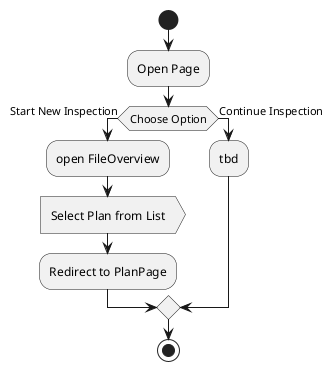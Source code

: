 @startuml
'https://plantuml.com/activity-diagram-beta

start

:Open Page;
if(Choose Option) then (Start New Inspection)
  :open FileOverview;
  :Select Plan from List>
  :Redirect to PlanPage;
else (Continue Inspection)
  :tbd;
endif

stop

@enduml

